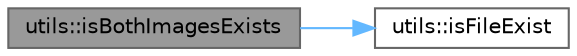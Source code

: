 digraph "utils::isBothImagesExists"
{
 // LATEX_PDF_SIZE
  bgcolor="transparent";
  edge [fontname=Helvetica,fontsize=10,labelfontname=Helvetica,labelfontsize=10];
  node [fontname=Helvetica,fontsize=10,shape=box,height=0.2,width=0.4];
  rankdir="LR";
  Node1 [id="Node000001",label="utils::isBothImagesExists",height=0.2,width=0.4,color="gray40", fillcolor="grey60", style="filled", fontcolor="black",tooltip=" "];
  Node1 -> Node2 [id="edge2_Node000001_Node000002",color="steelblue1",style="solid",tooltip=" "];
  Node2 [id="Node000002",label="utils::isFileExist",height=0.2,width=0.4,color="grey40", fillcolor="white", style="filled",URL="$namespaceutils.html#aa718dea73ddc8fca58899a52d4fe4223",tooltip=" "];
}

